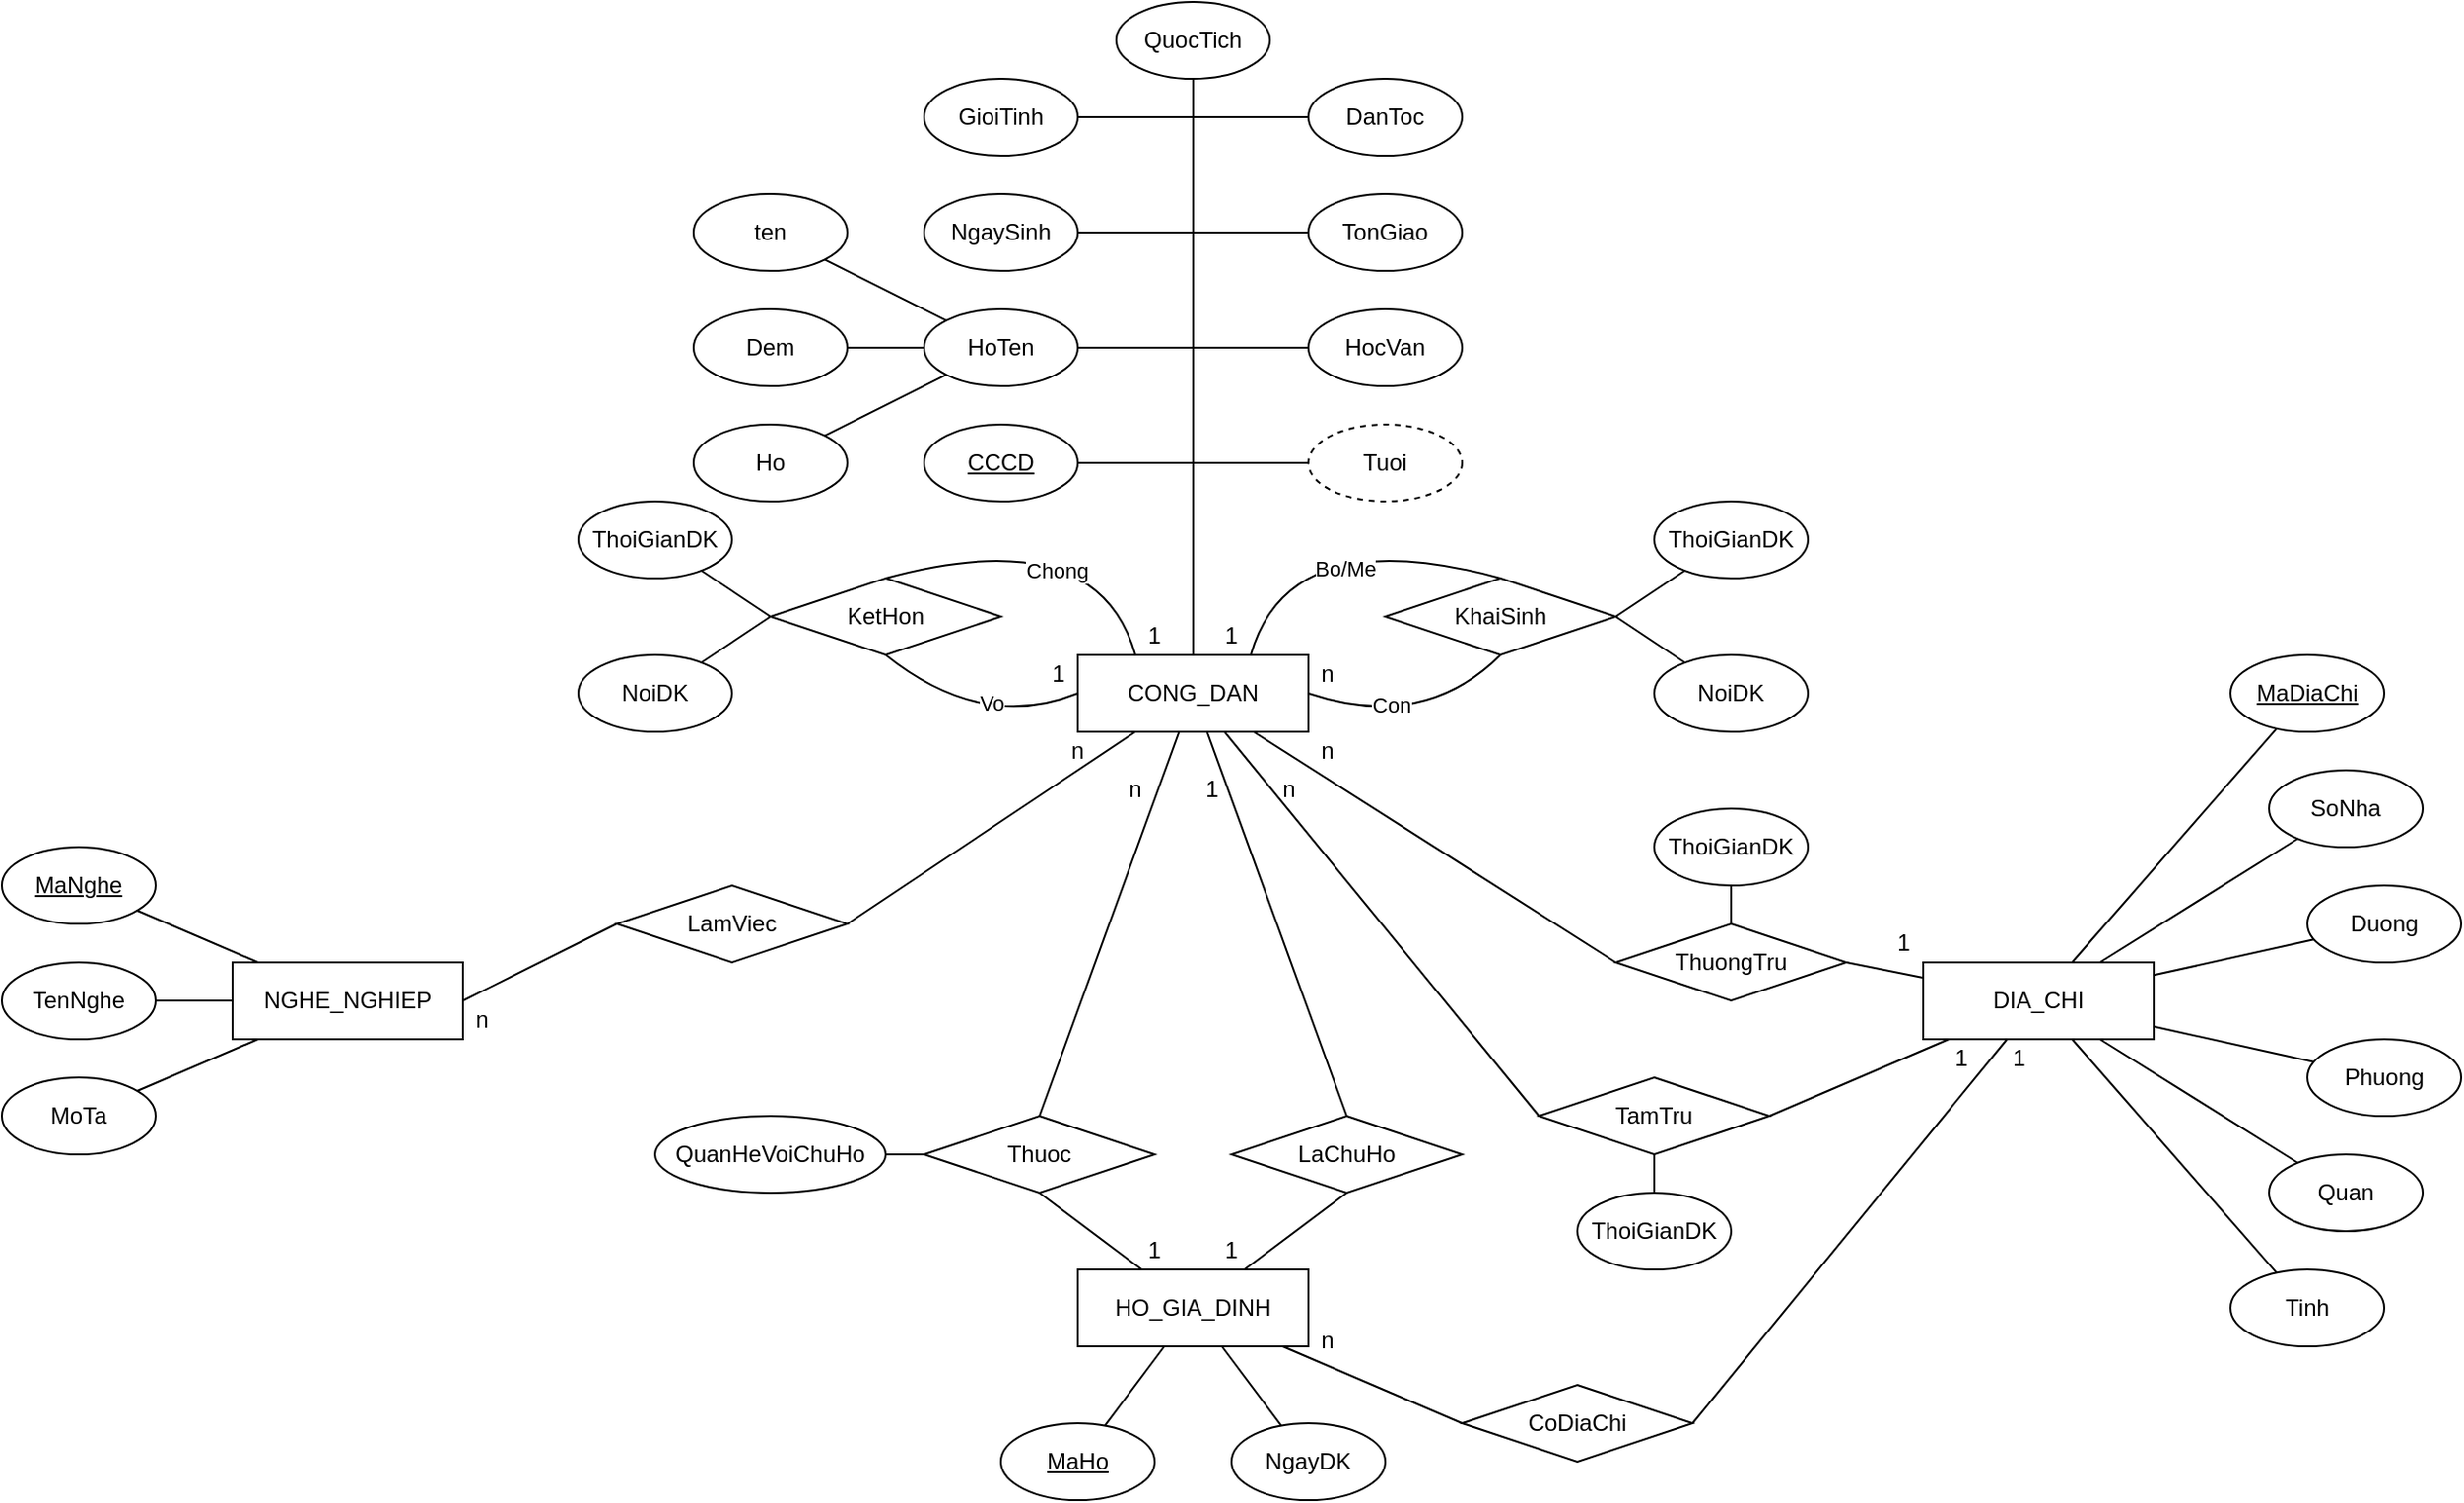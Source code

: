 <mxfile version="26.1.0">
  <diagram name="Page-1" id="eAiJOqDOV34h754ubB6I">
    <mxGraphModel dx="3559" dy="1287" grid="1" gridSize="10" guides="1" tooltips="1" connect="1" arrows="1" fold="1" page="1" pageScale="1" pageWidth="1169" pageHeight="827" math="0" shadow="0">
      <root>
        <mxCell id="0" />
        <mxCell id="1" parent="0" />
        <mxCell id="mXM1S3KKqSCKH9ftRv-s-153" value="" style="group" vertex="1" connectable="0" parent="1">
          <mxGeometry x="-620" y="380" width="1280" height="780" as="geometry" />
        </mxCell>
        <mxCell id="mXM1S3KKqSCKH9ftRv-s-1" value="NGHE_NGHIEP" style="rounded=0;whiteSpace=wrap;html=1;" vertex="1" parent="mXM1S3KKqSCKH9ftRv-s-153">
          <mxGeometry x="120" y="500" width="120" height="40" as="geometry" />
        </mxCell>
        <mxCell id="mXM1S3KKqSCKH9ftRv-s-9" value="&lt;u&gt;MaNghe&lt;/u&gt;" style="ellipse;whiteSpace=wrap;html=1;" vertex="1" parent="mXM1S3KKqSCKH9ftRv-s-153">
          <mxGeometry y="440" width="80" height="40" as="geometry" />
        </mxCell>
        <mxCell id="mXM1S3KKqSCKH9ftRv-s-11" value="DIA_CHI" style="rounded=0;whiteSpace=wrap;html=1;" vertex="1" parent="mXM1S3KKqSCKH9ftRv-s-153">
          <mxGeometry x="1000" y="500" width="120" height="40" as="geometry" />
        </mxCell>
        <mxCell id="mXM1S3KKqSCKH9ftRv-s-12" value="&lt;u&gt;MaDiaChi&lt;/u&gt;" style="ellipse;whiteSpace=wrap;html=1;" vertex="1" parent="mXM1S3KKqSCKH9ftRv-s-153">
          <mxGeometry x="1160" y="340" width="80" height="40" as="geometry" />
        </mxCell>
        <mxCell id="mXM1S3KKqSCKH9ftRv-s-14" value="Tinh" style="ellipse;whiteSpace=wrap;html=1;" vertex="1" parent="mXM1S3KKqSCKH9ftRv-s-153">
          <mxGeometry x="1160" y="660" width="80" height="40" as="geometry" />
        </mxCell>
        <mxCell id="mXM1S3KKqSCKH9ftRv-s-15" value="Quan" style="ellipse;whiteSpace=wrap;html=1;" vertex="1" parent="mXM1S3KKqSCKH9ftRv-s-153">
          <mxGeometry x="1180" y="600" width="80" height="40" as="geometry" />
        </mxCell>
        <mxCell id="mXM1S3KKqSCKH9ftRv-s-16" value="SoNha" style="ellipse;whiteSpace=wrap;html=1;" vertex="1" parent="mXM1S3KKqSCKH9ftRv-s-153">
          <mxGeometry x="1180" y="400" width="80" height="40" as="geometry" />
        </mxCell>
        <mxCell id="mXM1S3KKqSCKH9ftRv-s-17" value="Phuong" style="ellipse;whiteSpace=wrap;html=1;" vertex="1" parent="mXM1S3KKqSCKH9ftRv-s-153">
          <mxGeometry x="1200" y="540" width="80" height="40" as="geometry" />
        </mxCell>
        <mxCell id="mXM1S3KKqSCKH9ftRv-s-18" value="Duong" style="ellipse;whiteSpace=wrap;html=1;" vertex="1" parent="mXM1S3KKqSCKH9ftRv-s-153">
          <mxGeometry x="1200" y="460" width="80" height="40" as="geometry" />
        </mxCell>
        <mxCell id="mXM1S3KKqSCKH9ftRv-s-29" value="TenNghe" style="ellipse;whiteSpace=wrap;html=1;" vertex="1" parent="mXM1S3KKqSCKH9ftRv-s-153">
          <mxGeometry y="500" width="80" height="40" as="geometry" />
        </mxCell>
        <mxCell id="mXM1S3KKqSCKH9ftRv-s-30" value="MoTa" style="ellipse;whiteSpace=wrap;html=1;" vertex="1" parent="mXM1S3KKqSCKH9ftRv-s-153">
          <mxGeometry y="560" width="80" height="40" as="geometry" />
        </mxCell>
        <mxCell id="mXM1S3KKqSCKH9ftRv-s-31" value="HO_GIA_DINH" style="rounded=0;whiteSpace=wrap;html=1;" vertex="1" parent="mXM1S3KKqSCKH9ftRv-s-153">
          <mxGeometry x="560" y="660" width="120" height="40" as="geometry" />
        </mxCell>
        <mxCell id="mXM1S3KKqSCKH9ftRv-s-32" value="&lt;u&gt;MaHo&lt;/u&gt;" style="ellipse;whiteSpace=wrap;html=1;" vertex="1" parent="mXM1S3KKqSCKH9ftRv-s-153">
          <mxGeometry x="520" y="740" width="80" height="40" as="geometry" />
        </mxCell>
        <mxCell id="mXM1S3KKqSCKH9ftRv-s-55" value="" style="endArrow=none;html=1;rounded=0;" edge="1" parent="mXM1S3KKqSCKH9ftRv-s-153" source="mXM1S3KKqSCKH9ftRv-s-11" target="mXM1S3KKqSCKH9ftRv-s-12">
          <mxGeometry width="50" height="50" relative="1" as="geometry">
            <mxPoint x="990" y="300" as="sourcePoint" />
            <mxPoint x="1137" y="251" as="targetPoint" />
          </mxGeometry>
        </mxCell>
        <mxCell id="mXM1S3KKqSCKH9ftRv-s-56" value="" style="endArrow=none;html=1;rounded=0;" edge="1" parent="mXM1S3KKqSCKH9ftRv-s-153" source="mXM1S3KKqSCKH9ftRv-s-11" target="mXM1S3KKqSCKH9ftRv-s-16">
          <mxGeometry width="50" height="50" relative="1" as="geometry">
            <mxPoint x="1092" y="500" as="sourcePoint" />
            <mxPoint x="1191" y="408" as="targetPoint" />
          </mxGeometry>
        </mxCell>
        <mxCell id="mXM1S3KKqSCKH9ftRv-s-57" value="" style="endArrow=none;html=1;rounded=0;" edge="1" parent="mXM1S3KKqSCKH9ftRv-s-153" source="mXM1S3KKqSCKH9ftRv-s-11" target="mXM1S3KKqSCKH9ftRv-s-18">
          <mxGeometry width="50" height="50" relative="1" as="geometry">
            <mxPoint x="1095" y="540" as="sourcePoint" />
            <mxPoint x="1189" y="613" as="targetPoint" />
          </mxGeometry>
        </mxCell>
        <mxCell id="mXM1S3KKqSCKH9ftRv-s-58" value="" style="endArrow=none;html=1;rounded=0;" edge="1" parent="mXM1S3KKqSCKH9ftRv-s-153" source="mXM1S3KKqSCKH9ftRv-s-17" target="mXM1S3KKqSCKH9ftRv-s-11">
          <mxGeometry width="50" height="50" relative="1" as="geometry">
            <mxPoint x="1072" y="540" as="sourcePoint" />
            <mxPoint x="1078" y="590" as="targetPoint" />
          </mxGeometry>
        </mxCell>
        <mxCell id="mXM1S3KKqSCKH9ftRv-s-59" value="" style="endArrow=none;html=1;rounded=0;" edge="1" parent="mXM1S3KKqSCKH9ftRv-s-153" source="mXM1S3KKqSCKH9ftRv-s-15" target="mXM1S3KKqSCKH9ftRv-s-11">
          <mxGeometry width="50" height="50" relative="1" as="geometry">
            <mxPoint x="1160" y="527" as="sourcePoint" />
            <mxPoint x="1130" y="525" as="targetPoint" />
          </mxGeometry>
        </mxCell>
        <mxCell id="mXM1S3KKqSCKH9ftRv-s-60" value="" style="endArrow=none;html=1;rounded=0;" edge="1" parent="mXM1S3KKqSCKH9ftRv-s-153" source="mXM1S3KKqSCKH9ftRv-s-14" target="mXM1S3KKqSCKH9ftRv-s-11">
          <mxGeometry width="50" height="50" relative="1" as="geometry">
            <mxPoint x="1162" y="566" as="sourcePoint" />
            <mxPoint x="1110" y="540" as="targetPoint" />
          </mxGeometry>
        </mxCell>
        <mxCell id="mXM1S3KKqSCKH9ftRv-s-61" value="" style="endArrow=none;html=1;rounded=0;" edge="1" parent="mXM1S3KKqSCKH9ftRv-s-153" source="mXM1S3KKqSCKH9ftRv-s-32" target="mXM1S3KKqSCKH9ftRv-s-31">
          <mxGeometry width="50" height="50" relative="1" as="geometry">
            <mxPoint x="1273" y="712" as="sourcePoint" />
            <mxPoint x="1169" y="600" as="targetPoint" />
          </mxGeometry>
        </mxCell>
        <mxCell id="mXM1S3KKqSCKH9ftRv-s-63" value="" style="endArrow=none;html=1;rounded=0;" edge="1" parent="mXM1S3KKqSCKH9ftRv-s-153" source="mXM1S3KKqSCKH9ftRv-s-1" target="mXM1S3KKqSCKH9ftRv-s-9">
          <mxGeometry width="50" height="50" relative="1" as="geometry">
            <mxPoint x="494" y="761" as="sourcePoint" />
            <mxPoint x="525" y="720" as="targetPoint" />
          </mxGeometry>
        </mxCell>
        <mxCell id="mXM1S3KKqSCKH9ftRv-s-64" value="" style="endArrow=none;html=1;rounded=0;" edge="1" parent="mXM1S3KKqSCKH9ftRv-s-153" source="mXM1S3KKqSCKH9ftRv-s-1" target="mXM1S3KKqSCKH9ftRv-s-29">
          <mxGeometry width="50" height="50" relative="1" as="geometry">
            <mxPoint x="315" y="520" as="sourcePoint" />
            <mxPoint x="394" y="475" as="targetPoint" />
          </mxGeometry>
        </mxCell>
        <mxCell id="mXM1S3KKqSCKH9ftRv-s-65" value="" style="endArrow=none;html=1;rounded=0;" edge="1" parent="mXM1S3KKqSCKH9ftRv-s-153" source="mXM1S3KKqSCKH9ftRv-s-1" target="mXM1S3KKqSCKH9ftRv-s-30">
          <mxGeometry width="50" height="50" relative="1" as="geometry">
            <mxPoint x="340" y="540" as="sourcePoint" />
            <mxPoint x="380" y="540" as="targetPoint" />
          </mxGeometry>
        </mxCell>
        <mxCell id="mXM1S3KKqSCKH9ftRv-s-2" value="HoTen" style="ellipse;whiteSpace=wrap;html=1;" vertex="1" parent="mXM1S3KKqSCKH9ftRv-s-153">
          <mxGeometry x="480" y="160" width="80" height="40" as="geometry" />
        </mxCell>
        <mxCell id="mXM1S3KKqSCKH9ftRv-s-3" value="&lt;u&gt;CCCD&lt;/u&gt;" style="ellipse;whiteSpace=wrap;html=1;" vertex="1" parent="mXM1S3KKqSCKH9ftRv-s-153">
          <mxGeometry x="480" y="220" width="80" height="40" as="geometry" />
        </mxCell>
        <mxCell id="mXM1S3KKqSCKH9ftRv-s-4" value="NgaySinh" style="ellipse;whiteSpace=wrap;html=1;" vertex="1" parent="mXM1S3KKqSCKH9ftRv-s-153">
          <mxGeometry x="480" y="100" width="80" height="40" as="geometry" />
        </mxCell>
        <mxCell id="mXM1S3KKqSCKH9ftRv-s-5" value="GioiTinh" style="ellipse;whiteSpace=wrap;html=1;" vertex="1" parent="mXM1S3KKqSCKH9ftRv-s-153">
          <mxGeometry x="480" y="40" width="80" height="40" as="geometry" />
        </mxCell>
        <mxCell id="mXM1S3KKqSCKH9ftRv-s-6" value="QuocTich" style="ellipse;whiteSpace=wrap;html=1;" vertex="1" parent="mXM1S3KKqSCKH9ftRv-s-153">
          <mxGeometry x="580" width="80" height="40" as="geometry" />
        </mxCell>
        <mxCell id="mXM1S3KKqSCKH9ftRv-s-7" value="HocVan" style="ellipse;whiteSpace=wrap;html=1;" vertex="1" parent="mXM1S3KKqSCKH9ftRv-s-153">
          <mxGeometry x="680" y="160" width="80" height="40" as="geometry" />
        </mxCell>
        <mxCell id="mXM1S3KKqSCKH9ftRv-s-24" value="DanToc" style="ellipse;whiteSpace=wrap;html=1;" vertex="1" parent="mXM1S3KKqSCKH9ftRv-s-153">
          <mxGeometry x="680" y="40" width="80" height="40" as="geometry" />
        </mxCell>
        <mxCell id="mXM1S3KKqSCKH9ftRv-s-27" value="TonGiao" style="ellipse;whiteSpace=wrap;html=1;" vertex="1" parent="mXM1S3KKqSCKH9ftRv-s-153">
          <mxGeometry x="680" y="100" width="80" height="40" as="geometry" />
        </mxCell>
        <mxCell id="mXM1S3KKqSCKH9ftRv-s-28" value="CONG_DAN" style="rounded=0;whiteSpace=wrap;html=1;" vertex="1" parent="mXM1S3KKqSCKH9ftRv-s-153">
          <mxGeometry x="560" y="340" width="120" height="40" as="geometry" />
        </mxCell>
        <mxCell id="mXM1S3KKqSCKH9ftRv-s-36" value="" style="endArrow=none;html=1;rounded=0;" edge="1" parent="mXM1S3KKqSCKH9ftRv-s-153" source="mXM1S3KKqSCKH9ftRv-s-28" target="mXM1S3KKqSCKH9ftRv-s-27">
          <mxGeometry width="50" height="50" relative="1" as="geometry">
            <mxPoint x="450" y="310" as="sourcePoint" />
            <mxPoint x="500" y="260" as="targetPoint" />
            <Array as="points">
              <mxPoint x="620" y="120" />
            </Array>
          </mxGeometry>
        </mxCell>
        <mxCell id="mXM1S3KKqSCKH9ftRv-s-37" value="" style="endArrow=none;html=1;rounded=0;" edge="1" parent="mXM1S3KKqSCKH9ftRv-s-153" source="mXM1S3KKqSCKH9ftRv-s-28" target="mXM1S3KKqSCKH9ftRv-s-7">
          <mxGeometry width="50" height="50" relative="1" as="geometry">
            <mxPoint x="630" y="350" as="sourcePoint" />
            <mxPoint x="510" y="270" as="targetPoint" />
            <Array as="points">
              <mxPoint x="620" y="180" />
            </Array>
          </mxGeometry>
        </mxCell>
        <mxCell id="mXM1S3KKqSCKH9ftRv-s-38" value="" style="endArrow=none;html=1;rounded=0;" edge="1" parent="mXM1S3KKqSCKH9ftRv-s-153" source="mXM1S3KKqSCKH9ftRv-s-28" target="mXM1S3KKqSCKH9ftRv-s-24">
          <mxGeometry width="50" height="50" relative="1" as="geometry">
            <mxPoint x="630" y="350" as="sourcePoint" />
            <mxPoint x="630" y="270" as="targetPoint" />
            <Array as="points">
              <mxPoint x="620" y="60" />
            </Array>
          </mxGeometry>
        </mxCell>
        <mxCell id="mXM1S3KKqSCKH9ftRv-s-39" value="" style="endArrow=none;html=1;rounded=0;" edge="1" parent="mXM1S3KKqSCKH9ftRv-s-153" source="mXM1S3KKqSCKH9ftRv-s-28" target="mXM1S3KKqSCKH9ftRv-s-3">
          <mxGeometry width="50" height="50" relative="1" as="geometry">
            <mxPoint x="610" y="350" as="sourcePoint" />
            <mxPoint x="528" y="268" as="targetPoint" />
            <Array as="points">
              <mxPoint x="620" y="240" />
            </Array>
          </mxGeometry>
        </mxCell>
        <mxCell id="mXM1S3KKqSCKH9ftRv-s-40" value="" style="endArrow=none;html=1;rounded=0;" edge="1" parent="mXM1S3KKqSCKH9ftRv-s-153" source="mXM1S3KKqSCKH9ftRv-s-28" target="mXM1S3KKqSCKH9ftRv-s-2">
          <mxGeometry width="50" height="50" relative="1" as="geometry">
            <mxPoint x="570" y="350" as="sourcePoint" />
            <mxPoint x="423" y="301" as="targetPoint" />
            <Array as="points">
              <mxPoint x="620" y="180" />
            </Array>
          </mxGeometry>
        </mxCell>
        <mxCell id="mXM1S3KKqSCKH9ftRv-s-42" value="" style="endArrow=none;html=1;rounded=0;" edge="1" parent="mXM1S3KKqSCKH9ftRv-s-153" source="mXM1S3KKqSCKH9ftRv-s-28" target="mXM1S3KKqSCKH9ftRv-s-4">
          <mxGeometry width="50" height="50" relative="1" as="geometry">
            <mxPoint x="637" y="350" as="sourcePoint" />
            <mxPoint x="683" y="220" as="targetPoint" />
            <Array as="points">
              <mxPoint x="620" y="120" />
            </Array>
          </mxGeometry>
        </mxCell>
        <mxCell id="mXM1S3KKqSCKH9ftRv-s-43" value="" style="endArrow=none;html=1;rounded=0;" edge="1" parent="mXM1S3KKqSCKH9ftRv-s-153" source="mXM1S3KKqSCKH9ftRv-s-28" target="mXM1S3KKqSCKH9ftRv-s-5">
          <mxGeometry width="50" height="50" relative="1" as="geometry">
            <mxPoint x="688" y="350" as="sourcePoint" />
            <mxPoint x="857" y="291" as="targetPoint" />
            <Array as="points">
              <mxPoint x="620" y="60" />
            </Array>
          </mxGeometry>
        </mxCell>
        <mxCell id="mXM1S3KKqSCKH9ftRv-s-44" value="" style="endArrow=none;html=1;rounded=0;" edge="1" parent="mXM1S3KKqSCKH9ftRv-s-153" source="mXM1S3KKqSCKH9ftRv-s-28" target="mXM1S3KKqSCKH9ftRv-s-6">
          <mxGeometry width="50" height="50" relative="1" as="geometry">
            <mxPoint x="672" y="350" as="sourcePoint" />
            <mxPoint x="851" y="264" as="targetPoint" />
          </mxGeometry>
        </mxCell>
        <mxCell id="mXM1S3KKqSCKH9ftRv-s-45" value="Tuoi" style="ellipse;whiteSpace=wrap;html=1;dashed=1;" vertex="1" parent="mXM1S3KKqSCKH9ftRv-s-153">
          <mxGeometry x="680" y="220" width="80" height="40" as="geometry" />
        </mxCell>
        <mxCell id="mXM1S3KKqSCKH9ftRv-s-47" value="" style="endArrow=none;html=1;rounded=0;" edge="1" parent="mXM1S3KKqSCKH9ftRv-s-153" source="mXM1S3KKqSCKH9ftRv-s-28" target="mXM1S3KKqSCKH9ftRv-s-45">
          <mxGeometry width="50" height="50" relative="1" as="geometry">
            <mxPoint x="661" y="350" as="sourcePoint" />
            <mxPoint x="806" y="256" as="targetPoint" />
            <Array as="points">
              <mxPoint x="620" y="240" />
            </Array>
          </mxGeometry>
        </mxCell>
        <mxCell id="mXM1S3KKqSCKH9ftRv-s-49" value="Dem" style="ellipse;whiteSpace=wrap;html=1;" vertex="1" parent="mXM1S3KKqSCKH9ftRv-s-153">
          <mxGeometry x="360" y="160" width="80" height="40" as="geometry" />
        </mxCell>
        <mxCell id="mXM1S3KKqSCKH9ftRv-s-50" value="Ho" style="ellipse;whiteSpace=wrap;html=1;" vertex="1" parent="mXM1S3KKqSCKH9ftRv-s-153">
          <mxGeometry x="360" y="220" width="80" height="40" as="geometry" />
        </mxCell>
        <mxCell id="mXM1S3KKqSCKH9ftRv-s-51" value="ten" style="ellipse;whiteSpace=wrap;html=1;" vertex="1" parent="mXM1S3KKqSCKH9ftRv-s-153">
          <mxGeometry x="360" y="100" width="80" height="40" as="geometry" />
        </mxCell>
        <mxCell id="mXM1S3KKqSCKH9ftRv-s-52" value="" style="endArrow=none;html=1;rounded=0;" edge="1" parent="mXM1S3KKqSCKH9ftRv-s-153" source="mXM1S3KKqSCKH9ftRv-s-2" target="mXM1S3KKqSCKH9ftRv-s-50">
          <mxGeometry width="50" height="50" relative="1" as="geometry">
            <mxPoint x="470" y="270" as="sourcePoint" />
            <mxPoint x="520" y="220" as="targetPoint" />
          </mxGeometry>
        </mxCell>
        <mxCell id="mXM1S3KKqSCKH9ftRv-s-53" value="" style="endArrow=none;html=1;rounded=0;" edge="1" parent="mXM1S3KKqSCKH9ftRv-s-153" source="mXM1S3KKqSCKH9ftRv-s-2" target="mXM1S3KKqSCKH9ftRv-s-49">
          <mxGeometry width="50" height="50" relative="1" as="geometry">
            <mxPoint x="393" y="233" as="sourcePoint" />
            <mxPoint x="307" y="217" as="targetPoint" />
          </mxGeometry>
        </mxCell>
        <mxCell id="mXM1S3KKqSCKH9ftRv-s-54" value="" style="endArrow=none;html=1;rounded=0;" edge="1" parent="mXM1S3KKqSCKH9ftRv-s-153" source="mXM1S3KKqSCKH9ftRv-s-2" target="mXM1S3KKqSCKH9ftRv-s-51">
          <mxGeometry width="50" height="50" relative="1" as="geometry">
            <mxPoint x="403" y="225" as="sourcePoint" />
            <mxPoint x="297" y="165" as="targetPoint" />
          </mxGeometry>
        </mxCell>
        <mxCell id="mXM1S3KKqSCKH9ftRv-s-67" value="ThuongTru" style="rhombus;whiteSpace=wrap;html=1;" vertex="1" parent="mXM1S3KKqSCKH9ftRv-s-153">
          <mxGeometry x="840" y="480" width="120" height="40" as="geometry" />
        </mxCell>
        <mxCell id="mXM1S3KKqSCKH9ftRv-s-68" value="TamTru" style="rhombus;whiteSpace=wrap;html=1;" vertex="1" parent="mXM1S3KKqSCKH9ftRv-s-153">
          <mxGeometry x="800" y="560" width="120" height="40" as="geometry" />
        </mxCell>
        <mxCell id="mXM1S3KKqSCKH9ftRv-s-69" value="" style="endArrow=none;html=1;rounded=0;exitX=0;exitY=0.5;exitDx=0;exitDy=0;" edge="1" parent="mXM1S3KKqSCKH9ftRv-s-153" source="mXM1S3KKqSCKH9ftRv-s-67" target="mXM1S3KKqSCKH9ftRv-s-28">
          <mxGeometry width="50" height="50" relative="1" as="geometry">
            <mxPoint x="630" y="590" as="sourcePoint" />
            <mxPoint x="680" y="540" as="targetPoint" />
          </mxGeometry>
        </mxCell>
        <mxCell id="mXM1S3KKqSCKH9ftRv-s-70" value="" style="endArrow=none;html=1;rounded=0;entryX=1;entryY=0.5;entryDx=0;entryDy=0;" edge="1" parent="mXM1S3KKqSCKH9ftRv-s-153" source="mXM1S3KKqSCKH9ftRv-s-11" target="mXM1S3KKqSCKH9ftRv-s-67">
          <mxGeometry width="50" height="50" relative="1" as="geometry">
            <mxPoint x="890" y="410" as="sourcePoint" />
            <mxPoint x="770" y="383" as="targetPoint" />
          </mxGeometry>
        </mxCell>
        <mxCell id="mXM1S3KKqSCKH9ftRv-s-71" value="" style="endArrow=none;html=1;rounded=0;exitX=0;exitY=0.5;exitDx=0;exitDy=0;" edge="1" parent="mXM1S3KKqSCKH9ftRv-s-153" source="mXM1S3KKqSCKH9ftRv-s-68" target="mXM1S3KKqSCKH9ftRv-s-28">
          <mxGeometry width="50" height="50" relative="1" as="geometry">
            <mxPoint x="810" y="410" as="sourcePoint" />
            <mxPoint x="690" y="383" as="targetPoint" />
          </mxGeometry>
        </mxCell>
        <mxCell id="mXM1S3KKqSCKH9ftRv-s-72" value="" style="endArrow=none;html=1;rounded=0;entryX=1;entryY=0.5;entryDx=0;entryDy=0;" edge="1" parent="mXM1S3KKqSCKH9ftRv-s-153" source="mXM1S3KKqSCKH9ftRv-s-11" target="mXM1S3KKqSCKH9ftRv-s-68">
          <mxGeometry width="50" height="50" relative="1" as="geometry">
            <mxPoint x="810" y="490" as="sourcePoint" />
            <mxPoint x="727" y="390" as="targetPoint" />
          </mxGeometry>
        </mxCell>
        <mxCell id="mXM1S3KKqSCKH9ftRv-s-75" value="ThoiGianDK" style="ellipse;whiteSpace=wrap;html=1;" vertex="1" parent="mXM1S3KKqSCKH9ftRv-s-153">
          <mxGeometry x="860" y="420" width="80" height="40" as="geometry" />
        </mxCell>
        <mxCell id="mXM1S3KKqSCKH9ftRv-s-76" value="ThoiGianDK" style="ellipse;whiteSpace=wrap;html=1;" vertex="1" parent="mXM1S3KKqSCKH9ftRv-s-153">
          <mxGeometry x="820" y="620" width="80" height="40" as="geometry" />
        </mxCell>
        <mxCell id="mXM1S3KKqSCKH9ftRv-s-77" value="" style="endArrow=none;html=1;rounded=0;" edge="1" parent="mXM1S3KKqSCKH9ftRv-s-153" source="mXM1S3KKqSCKH9ftRv-s-67" target="mXM1S3KKqSCKH9ftRv-s-75">
          <mxGeometry width="50" height="50" relative="1" as="geometry">
            <mxPoint x="770" y="350" as="sourcePoint" />
            <mxPoint x="917" y="301" as="targetPoint" />
          </mxGeometry>
        </mxCell>
        <mxCell id="mXM1S3KKqSCKH9ftRv-s-78" value="" style="endArrow=none;html=1;rounded=0;" edge="1" parent="mXM1S3KKqSCKH9ftRv-s-153" source="mXM1S3KKqSCKH9ftRv-s-76" target="mXM1S3KKqSCKH9ftRv-s-68">
          <mxGeometry width="50" height="50" relative="1" as="geometry">
            <mxPoint x="950" y="390" as="sourcePoint" />
            <mxPoint x="950" y="370" as="targetPoint" />
          </mxGeometry>
        </mxCell>
        <mxCell id="mXM1S3KKqSCKH9ftRv-s-80" value="Thuoc" style="rhombus;whiteSpace=wrap;html=1;" vertex="1" parent="mXM1S3KKqSCKH9ftRv-s-153">
          <mxGeometry x="480" y="580" width="120" height="40" as="geometry" />
        </mxCell>
        <mxCell id="mXM1S3KKqSCKH9ftRv-s-81" value="" style="endArrow=none;html=1;rounded=0;exitX=0.5;exitY=0;exitDx=0;exitDy=0;" edge="1" parent="mXM1S3KKqSCKH9ftRv-s-153" source="mXM1S3KKqSCKH9ftRv-s-80" target="mXM1S3KKqSCKH9ftRv-s-28">
          <mxGeometry width="50" height="50" relative="1" as="geometry">
            <mxPoint x="730" y="510" as="sourcePoint" />
            <mxPoint x="644" y="390" as="targetPoint" />
          </mxGeometry>
        </mxCell>
        <mxCell id="mXM1S3KKqSCKH9ftRv-s-82" value="" style="endArrow=none;html=1;rounded=0;exitX=0.5;exitY=1;exitDx=0;exitDy=0;" edge="1" parent="mXM1S3KKqSCKH9ftRv-s-153" source="mXM1S3KKqSCKH9ftRv-s-119" target="mXM1S3KKqSCKH9ftRv-s-31">
          <mxGeometry width="50" height="50" relative="1" as="geometry">
            <mxPoint x="570" y="590" as="sourcePoint" />
            <mxPoint x="625" y="390" as="targetPoint" />
          </mxGeometry>
        </mxCell>
        <mxCell id="mXM1S3KKqSCKH9ftRv-s-86" value="" style="endArrow=none;html=1;rounded=0;exitX=0;exitY=0.5;exitDx=0;exitDy=0;" edge="1" parent="mXM1S3KKqSCKH9ftRv-s-153" source="mXM1S3KKqSCKH9ftRv-s-80" target="mXM1S3KKqSCKH9ftRv-s-87">
          <mxGeometry width="50" height="50" relative="1" as="geometry">
            <mxPoint x="637" y="390" as="sourcePoint" />
            <mxPoint x="440" y="620" as="targetPoint" />
          </mxGeometry>
        </mxCell>
        <mxCell id="mXM1S3KKqSCKH9ftRv-s-87" value="QuanHeVoiChuHo" style="ellipse;whiteSpace=wrap;html=1;" vertex="1" parent="mXM1S3KKqSCKH9ftRv-s-153">
          <mxGeometry x="340" y="580" width="120" height="40" as="geometry" />
        </mxCell>
        <mxCell id="mXM1S3KKqSCKH9ftRv-s-88" value="" style="endArrow=none;html=1;rounded=0;entryX=1;entryY=0.5;entryDx=0;entryDy=0;" edge="1" parent="mXM1S3KKqSCKH9ftRv-s-153" source="mXM1S3KKqSCKH9ftRv-s-28" target="mXM1S3KKqSCKH9ftRv-s-89">
          <mxGeometry width="50" height="50" relative="1" as="geometry">
            <mxPoint x="223" y="510" as="sourcePoint" />
            <mxPoint x="440" y="450" as="targetPoint" />
          </mxGeometry>
        </mxCell>
        <mxCell id="mXM1S3KKqSCKH9ftRv-s-89" value="LamViec" style="rhombus;whiteSpace=wrap;html=1;" vertex="1" parent="mXM1S3KKqSCKH9ftRv-s-153">
          <mxGeometry x="320" y="460" width="120" height="40" as="geometry" />
        </mxCell>
        <mxCell id="mXM1S3KKqSCKH9ftRv-s-90" value="" style="endArrow=none;html=1;rounded=0;exitX=0;exitY=0.5;exitDx=0;exitDy=0;entryX=1;entryY=0.5;entryDx=0;entryDy=0;" edge="1" parent="mXM1S3KKqSCKH9ftRv-s-153" source="mXM1S3KKqSCKH9ftRv-s-89" target="mXM1S3KKqSCKH9ftRv-s-1">
          <mxGeometry width="50" height="50" relative="1" as="geometry">
            <mxPoint x="522" y="390" as="sourcePoint" />
            <mxPoint x="410" y="470" as="targetPoint" />
          </mxGeometry>
        </mxCell>
        <mxCell id="mXM1S3KKqSCKH9ftRv-s-91" value="" style="endArrow=none;html=1;rounded=0;curved=1;entryX=0.5;entryY=0;entryDx=0;entryDy=0;exitX=0.25;exitY=0;exitDx=0;exitDy=0;" edge="1" parent="mXM1S3KKqSCKH9ftRv-s-153" source="mXM1S3KKqSCKH9ftRv-s-28" target="mXM1S3KKqSCKH9ftRv-s-95">
          <mxGeometry width="50" height="50" relative="1" as="geometry">
            <mxPoint x="602" y="390" as="sourcePoint" />
            <mxPoint x="480" y="360" as="targetPoint" />
            <Array as="points">
              <mxPoint x="570" y="270" />
            </Array>
          </mxGeometry>
        </mxCell>
        <mxCell id="mXM1S3KKqSCKH9ftRv-s-115" value="Chong" style="edgeLabel;html=1;align=center;verticalAlign=middle;resizable=0;points=[];" vertex="1" connectable="0" parent="mXM1S3KKqSCKH9ftRv-s-91">
          <mxGeometry x="0.074" y="19" relative="1" as="geometry">
            <mxPoint as="offset" />
          </mxGeometry>
        </mxCell>
        <mxCell id="mXM1S3KKqSCKH9ftRv-s-95" value="KetHon" style="rhombus;whiteSpace=wrap;html=1;" vertex="1" parent="mXM1S3KKqSCKH9ftRv-s-153">
          <mxGeometry x="400" y="300" width="120" height="40" as="geometry" />
        </mxCell>
        <mxCell id="mXM1S3KKqSCKH9ftRv-s-99" value="" style="endArrow=none;html=1;rounded=0;curved=1;entryX=0.5;entryY=1;entryDx=0;entryDy=0;exitX=0;exitY=0.5;exitDx=0;exitDy=0;" edge="1" parent="mXM1S3KKqSCKH9ftRv-s-153" source="mXM1S3KKqSCKH9ftRv-s-28" target="mXM1S3KKqSCKH9ftRv-s-95">
          <mxGeometry width="50" height="50" relative="1" as="geometry">
            <mxPoint x="570" y="370" as="sourcePoint" />
            <mxPoint x="370" y="350" as="targetPoint" />
            <Array as="points">
              <mxPoint x="510" y="380" />
            </Array>
          </mxGeometry>
        </mxCell>
        <mxCell id="mXM1S3KKqSCKH9ftRv-s-116" value="Vo" style="edgeLabel;html=1;align=center;verticalAlign=middle;resizable=0;points=[];" vertex="1" connectable="0" parent="mXM1S3KKqSCKH9ftRv-s-99">
          <mxGeometry x="-0.252" y="-12" relative="1" as="geometry">
            <mxPoint as="offset" />
          </mxGeometry>
        </mxCell>
        <mxCell id="mXM1S3KKqSCKH9ftRv-s-101" value="ThoiGianDK" style="ellipse;whiteSpace=wrap;html=1;" vertex="1" parent="mXM1S3KKqSCKH9ftRv-s-153">
          <mxGeometry x="300" y="260" width="80" height="40" as="geometry" />
        </mxCell>
        <mxCell id="mXM1S3KKqSCKH9ftRv-s-102" value="" style="endArrow=none;html=1;rounded=0;exitX=0;exitY=0.5;exitDx=0;exitDy=0;" edge="1" parent="mXM1S3KKqSCKH9ftRv-s-153" source="mXM1S3KKqSCKH9ftRv-s-95" target="mXM1S3KKqSCKH9ftRv-s-101">
          <mxGeometry width="50" height="50" relative="1" as="geometry">
            <mxPoint x="610" y="480" as="sourcePoint" />
            <mxPoint x="660" y="430" as="targetPoint" />
          </mxGeometry>
        </mxCell>
        <mxCell id="mXM1S3KKqSCKH9ftRv-s-105" value="KhaiSinh" style="rhombus;whiteSpace=wrap;html=1;" vertex="1" parent="mXM1S3KKqSCKH9ftRv-s-153">
          <mxGeometry x="720" y="300" width="120" height="40" as="geometry" />
        </mxCell>
        <mxCell id="mXM1S3KKqSCKH9ftRv-s-106" value="" style="endArrow=none;html=1;rounded=0;curved=1;entryX=0.5;entryY=0;entryDx=0;entryDy=0;exitX=0.75;exitY=0;exitDx=0;exitDy=0;" edge="1" parent="mXM1S3KKqSCKH9ftRv-s-153" source="mXM1S3KKqSCKH9ftRv-s-28" target="mXM1S3KKqSCKH9ftRv-s-105">
          <mxGeometry width="50" height="50" relative="1" as="geometry">
            <mxPoint x="600" y="350" as="sourcePoint" />
            <mxPoint x="490" y="310" as="targetPoint" />
            <Array as="points">
              <mxPoint x="670" y="270" />
            </Array>
          </mxGeometry>
        </mxCell>
        <mxCell id="mXM1S3KKqSCKH9ftRv-s-117" value="Bo/Me" style="edgeLabel;html=1;align=center;verticalAlign=middle;resizable=0;points=[];" vertex="1" connectable="0" parent="mXM1S3KKqSCKH9ftRv-s-106">
          <mxGeometry x="0.141" y="-16" relative="1" as="geometry">
            <mxPoint as="offset" />
          </mxGeometry>
        </mxCell>
        <mxCell id="mXM1S3KKqSCKH9ftRv-s-107" value="" style="endArrow=none;html=1;rounded=0;curved=1;entryX=0.5;entryY=1;entryDx=0;entryDy=0;exitX=1;exitY=0.5;exitDx=0;exitDy=0;" edge="1" parent="mXM1S3KKqSCKH9ftRv-s-153" source="mXM1S3KKqSCKH9ftRv-s-28" target="mXM1S3KKqSCKH9ftRv-s-105">
          <mxGeometry width="50" height="50" relative="1" as="geometry">
            <mxPoint x="660" y="350" as="sourcePoint" />
            <mxPoint x="770" y="310" as="targetPoint" />
            <Array as="points">
              <mxPoint x="740" y="380" />
            </Array>
          </mxGeometry>
        </mxCell>
        <mxCell id="mXM1S3KKqSCKH9ftRv-s-118" value="Con" style="edgeLabel;html=1;align=center;verticalAlign=middle;resizable=0;points=[];" vertex="1" connectable="0" parent="mXM1S3KKqSCKH9ftRv-s-107">
          <mxGeometry x="-0.29" y="8" relative="1" as="geometry">
            <mxPoint as="offset" />
          </mxGeometry>
        </mxCell>
        <mxCell id="mXM1S3KKqSCKH9ftRv-s-108" value="ThoiGianDK" style="ellipse;whiteSpace=wrap;html=1;" vertex="1" parent="mXM1S3KKqSCKH9ftRv-s-153">
          <mxGeometry x="860" y="260" width="80" height="40" as="geometry" />
        </mxCell>
        <mxCell id="mXM1S3KKqSCKH9ftRv-s-109" value="" style="endArrow=none;html=1;rounded=0;entryX=1;entryY=0.5;entryDx=0;entryDy=0;" edge="1" parent="mXM1S3KKqSCKH9ftRv-s-153" source="mXM1S3KKqSCKH9ftRv-s-108" target="mXM1S3KKqSCKH9ftRv-s-105">
          <mxGeometry width="50" height="50" relative="1" as="geometry">
            <mxPoint x="430" y="330" as="sourcePoint" />
            <mxPoint x="410" y="330" as="targetPoint" />
          </mxGeometry>
        </mxCell>
        <mxCell id="mXM1S3KKqSCKH9ftRv-s-110" value="NoiDK" style="ellipse;whiteSpace=wrap;html=1;" vertex="1" parent="mXM1S3KKqSCKH9ftRv-s-153">
          <mxGeometry x="860" y="340" width="80" height="40" as="geometry" />
        </mxCell>
        <mxCell id="mXM1S3KKqSCKH9ftRv-s-111" value="" style="endArrow=none;html=1;rounded=0;entryX=1;entryY=0.5;entryDx=0;entryDy=0;" edge="1" parent="mXM1S3KKqSCKH9ftRv-s-153" source="mXM1S3KKqSCKH9ftRv-s-110" target="mXM1S3KKqSCKH9ftRv-s-105">
          <mxGeometry width="50" height="50" relative="1" as="geometry">
            <mxPoint x="866" y="306" as="sourcePoint" />
            <mxPoint x="830" y="330" as="targetPoint" />
          </mxGeometry>
        </mxCell>
        <mxCell id="mXM1S3KKqSCKH9ftRv-s-112" value="NoiDK" style="ellipse;whiteSpace=wrap;html=1;" vertex="1" parent="mXM1S3KKqSCKH9ftRv-s-153">
          <mxGeometry x="300" y="340" width="80" height="40" as="geometry" />
        </mxCell>
        <mxCell id="mXM1S3KKqSCKH9ftRv-s-113" value="" style="endArrow=none;html=1;rounded=0;exitX=0;exitY=0.5;exitDx=0;exitDy=0;" edge="1" parent="mXM1S3KKqSCKH9ftRv-s-153" source="mXM1S3KKqSCKH9ftRv-s-95" target="mXM1S3KKqSCKH9ftRv-s-112">
          <mxGeometry width="50" height="50" relative="1" as="geometry">
            <mxPoint x="430" y="330" as="sourcePoint" />
            <mxPoint x="394" y="306" as="targetPoint" />
          </mxGeometry>
        </mxCell>
        <mxCell id="mXM1S3KKqSCKH9ftRv-s-122" value="n" style="text;html=1;align=center;verticalAlign=middle;whiteSpace=wrap;rounded=0;" vertex="1" parent="mXM1S3KKqSCKH9ftRv-s-153">
          <mxGeometry x="580" y="400" width="20" height="20" as="geometry" />
        </mxCell>
        <mxCell id="mXM1S3KKqSCKH9ftRv-s-123" value="" style="endArrow=none;html=1;rounded=0;exitX=0.5;exitY=1;exitDx=0;exitDy=0;" edge="1" parent="mXM1S3KKqSCKH9ftRv-s-153" source="mXM1S3KKqSCKH9ftRv-s-80" target="mXM1S3KKqSCKH9ftRv-s-31">
          <mxGeometry width="50" height="50" relative="1" as="geometry">
            <mxPoint x="620" y="640" as="sourcePoint" />
            <mxPoint x="620" y="660" as="targetPoint" />
          </mxGeometry>
        </mxCell>
        <mxCell id="mXM1S3KKqSCKH9ftRv-s-119" value="1" style="text;html=1;align=center;verticalAlign=middle;whiteSpace=wrap;rounded=0;" vertex="1" parent="mXM1S3KKqSCKH9ftRv-s-153">
          <mxGeometry x="590" y="640" width="20" height="20" as="geometry" />
        </mxCell>
        <mxCell id="mXM1S3KKqSCKH9ftRv-s-124" value="n" style="text;html=1;align=center;verticalAlign=middle;whiteSpace=wrap;rounded=0;" vertex="1" parent="mXM1S3KKqSCKH9ftRv-s-153">
          <mxGeometry x="240" y="520" width="20" height="20" as="geometry" />
        </mxCell>
        <mxCell id="mXM1S3KKqSCKH9ftRv-s-125" value="n" style="text;html=1;align=center;verticalAlign=middle;whiteSpace=wrap;rounded=0;" vertex="1" parent="mXM1S3KKqSCKH9ftRv-s-153">
          <mxGeometry x="550" y="380" width="20" height="20" as="geometry" />
        </mxCell>
        <mxCell id="mXM1S3KKqSCKH9ftRv-s-127" value="n" style="text;html=1;align=center;verticalAlign=middle;whiteSpace=wrap;rounded=0;" vertex="1" parent="mXM1S3KKqSCKH9ftRv-s-153">
          <mxGeometry x="660" y="400" width="20" height="20" as="geometry" />
        </mxCell>
        <mxCell id="mXM1S3KKqSCKH9ftRv-s-128" value="n" style="text;html=1;align=center;verticalAlign=middle;whiteSpace=wrap;rounded=0;" vertex="1" parent="mXM1S3KKqSCKH9ftRv-s-153">
          <mxGeometry x="680" y="380" width="20" height="20" as="geometry" />
        </mxCell>
        <mxCell id="mXM1S3KKqSCKH9ftRv-s-131" value="1" style="text;html=1;align=center;verticalAlign=middle;whiteSpace=wrap;rounded=0;" vertex="1" parent="mXM1S3KKqSCKH9ftRv-s-153">
          <mxGeometry x="980" y="480" width="20" height="20" as="geometry" />
        </mxCell>
        <mxCell id="mXM1S3KKqSCKH9ftRv-s-133" value="1" style="text;html=1;align=center;verticalAlign=middle;whiteSpace=wrap;rounded=0;" vertex="1" parent="mXM1S3KKqSCKH9ftRv-s-153">
          <mxGeometry x="1010" y="540" width="20" height="20" as="geometry" />
        </mxCell>
        <mxCell id="mXM1S3KKqSCKH9ftRv-s-136" value="1" style="text;html=1;align=center;verticalAlign=middle;whiteSpace=wrap;rounded=0;" vertex="1" parent="mXM1S3KKqSCKH9ftRv-s-153">
          <mxGeometry x="590" y="320" width="20" height="20" as="geometry" />
        </mxCell>
        <mxCell id="mXM1S3KKqSCKH9ftRv-s-139" value="1" style="text;html=1;align=center;verticalAlign=middle;whiteSpace=wrap;rounded=0;" vertex="1" parent="mXM1S3KKqSCKH9ftRv-s-153">
          <mxGeometry x="630" y="320" width="20" height="20" as="geometry" />
        </mxCell>
        <mxCell id="mXM1S3KKqSCKH9ftRv-s-140" value="1" style="text;html=1;align=center;verticalAlign=middle;whiteSpace=wrap;rounded=0;" vertex="1" parent="mXM1S3KKqSCKH9ftRv-s-153">
          <mxGeometry x="540" y="340" width="20" height="20" as="geometry" />
        </mxCell>
        <mxCell id="mXM1S3KKqSCKH9ftRv-s-144" value="n" style="text;html=1;align=center;verticalAlign=middle;whiteSpace=wrap;rounded=0;" vertex="1" parent="mXM1S3KKqSCKH9ftRv-s-153">
          <mxGeometry x="680" y="340" width="20" height="20" as="geometry" />
        </mxCell>
        <mxCell id="mXM1S3KKqSCKH9ftRv-s-148" value="CoDiaChi" style="rhombus;whiteSpace=wrap;html=1;" vertex="1" parent="mXM1S3KKqSCKH9ftRv-s-153">
          <mxGeometry x="760" y="720" width="120" height="40" as="geometry" />
        </mxCell>
        <mxCell id="mXM1S3KKqSCKH9ftRv-s-149" value="" style="endArrow=none;html=1;rounded=0;entryX=1;entryY=0.5;entryDx=0;entryDy=0;" edge="1" parent="mXM1S3KKqSCKH9ftRv-s-153" source="mXM1S3KKqSCKH9ftRv-s-11" target="mXM1S3KKqSCKH9ftRv-s-148">
          <mxGeometry width="50" height="50" relative="1" as="geometry">
            <mxPoint x="570" y="610" as="sourcePoint" />
            <mxPoint x="530" y="610" as="targetPoint" />
          </mxGeometry>
        </mxCell>
        <mxCell id="mXM1S3KKqSCKH9ftRv-s-150" value="" style="endArrow=none;html=1;rounded=0;entryX=0;entryY=0.5;entryDx=0;entryDy=0;" edge="1" parent="mXM1S3KKqSCKH9ftRv-s-153" source="mXM1S3KKqSCKH9ftRv-s-31" target="mXM1S3KKqSCKH9ftRv-s-148">
          <mxGeometry width="50" height="50" relative="1" as="geometry">
            <mxPoint x="1054" y="550" as="sourcePoint" />
            <mxPoint x="890" y="750" as="targetPoint" />
          </mxGeometry>
        </mxCell>
        <mxCell id="mXM1S3KKqSCKH9ftRv-s-151" value="1" style="text;html=1;align=center;verticalAlign=middle;whiteSpace=wrap;rounded=0;" vertex="1" parent="mXM1S3KKqSCKH9ftRv-s-153">
          <mxGeometry x="1040" y="540" width="20" height="20" as="geometry" />
        </mxCell>
        <mxCell id="mXM1S3KKqSCKH9ftRv-s-152" value="n" style="text;html=1;align=center;verticalAlign=middle;whiteSpace=wrap;rounded=0;" vertex="1" parent="mXM1S3KKqSCKH9ftRv-s-153">
          <mxGeometry x="680" y="687" width="20" height="20" as="geometry" />
        </mxCell>
        <mxCell id="mXM1S3KKqSCKH9ftRv-s-154" value="LaChuHo" style="rhombus;whiteSpace=wrap;html=1;" vertex="1" parent="mXM1S3KKqSCKH9ftRv-s-153">
          <mxGeometry x="640" y="580" width="120" height="40" as="geometry" />
        </mxCell>
        <mxCell id="mXM1S3KKqSCKH9ftRv-s-155" value="" style="endArrow=none;html=1;rounded=0;exitX=0.5;exitY=0;exitDx=0;exitDy=0;" edge="1" parent="mXM1S3KKqSCKH9ftRv-s-153" source="mXM1S3KKqSCKH9ftRv-s-154" target="mXM1S3KKqSCKH9ftRv-s-28">
          <mxGeometry width="50" height="50" relative="1" as="geometry">
            <mxPoint x="550" y="590" as="sourcePoint" />
            <mxPoint x="623" y="390" as="targetPoint" />
          </mxGeometry>
        </mxCell>
        <mxCell id="mXM1S3KKqSCKH9ftRv-s-156" value="" style="endArrow=none;html=1;rounded=0;exitX=0.5;exitY=1;exitDx=0;exitDy=0;" edge="1" parent="mXM1S3KKqSCKH9ftRv-s-153" source="mXM1S3KKqSCKH9ftRv-s-154" target="mXM1S3KKqSCKH9ftRv-s-31">
          <mxGeometry width="50" height="50" relative="1" as="geometry">
            <mxPoint x="710" y="590" as="sourcePoint" />
            <mxPoint x="637" y="390" as="targetPoint" />
          </mxGeometry>
        </mxCell>
        <mxCell id="mXM1S3KKqSCKH9ftRv-s-369" value="1" style="text;html=1;align=center;verticalAlign=middle;whiteSpace=wrap;rounded=0;" vertex="1" parent="mXM1S3KKqSCKH9ftRv-s-153">
          <mxGeometry x="630" y="640" width="20" height="20" as="geometry" />
        </mxCell>
        <mxCell id="mXM1S3KKqSCKH9ftRv-s-370" value="1" style="text;html=1;align=center;verticalAlign=middle;whiteSpace=wrap;rounded=0;" vertex="1" parent="mXM1S3KKqSCKH9ftRv-s-153">
          <mxGeometry x="620" y="400" width="20" height="20" as="geometry" />
        </mxCell>
        <mxCell id="mXM1S3KKqSCKH9ftRv-s-479" value="NgayDK" style="ellipse;whiteSpace=wrap;html=1;" vertex="1" parent="mXM1S3KKqSCKH9ftRv-s-153">
          <mxGeometry x="640" y="740" width="80" height="40" as="geometry" />
        </mxCell>
        <mxCell id="mXM1S3KKqSCKH9ftRv-s-480" value="" style="endArrow=none;html=1;rounded=0;" edge="1" parent="mXM1S3KKqSCKH9ftRv-s-153" source="mXM1S3KKqSCKH9ftRv-s-479" target="mXM1S3KKqSCKH9ftRv-s-31">
          <mxGeometry width="50" height="50" relative="1" as="geometry">
            <mxPoint x="568" y="752" as="sourcePoint" />
            <mxPoint x="610" y="710" as="targetPoint" />
          </mxGeometry>
        </mxCell>
      </root>
    </mxGraphModel>
  </diagram>
</mxfile>
